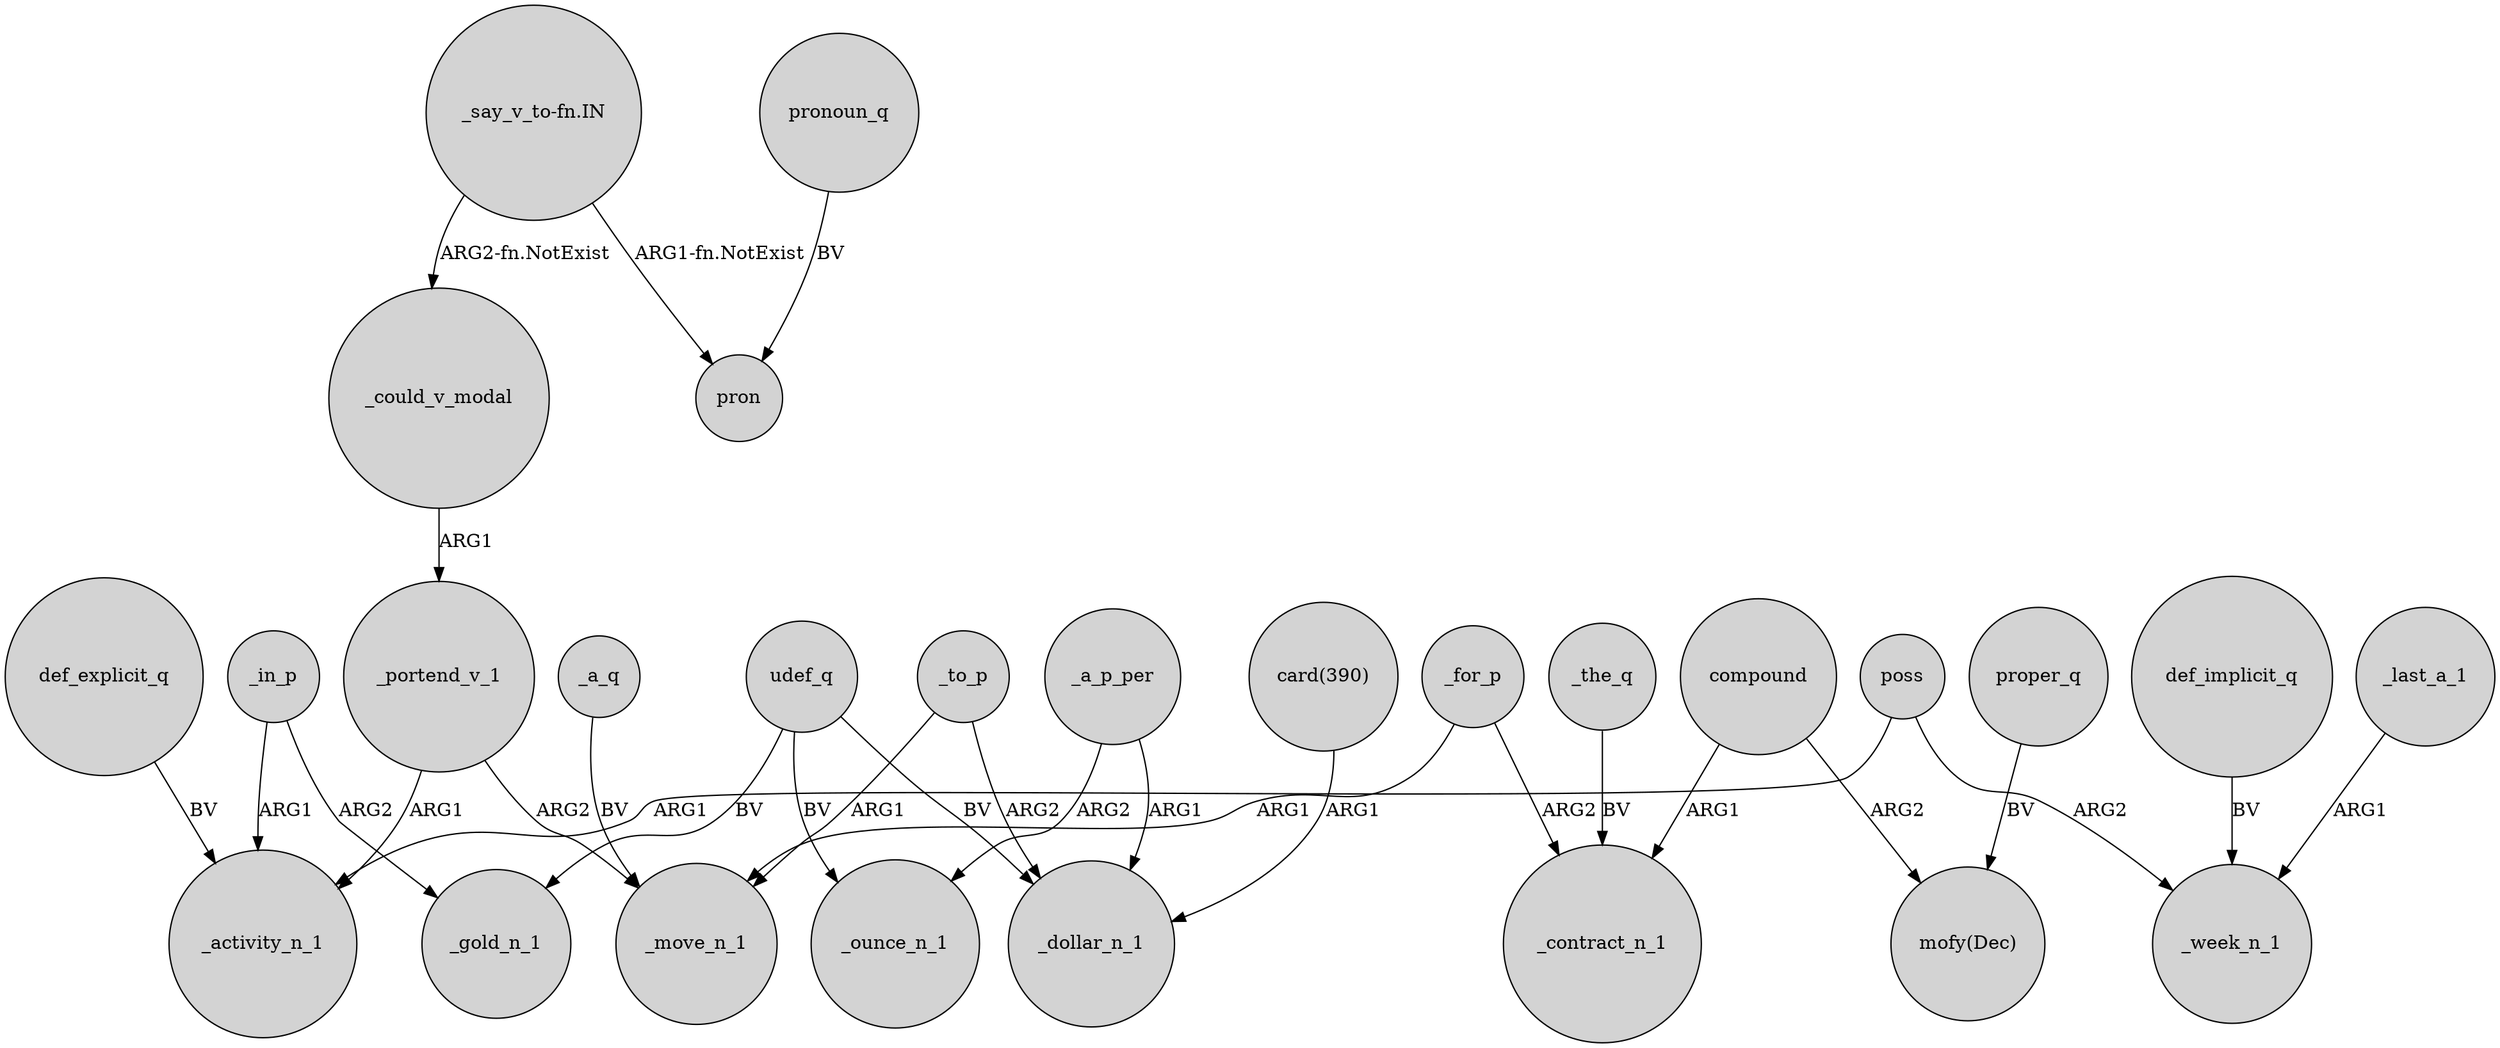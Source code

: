 digraph {
	node [shape=circle style=filled]
	_in_p -> _activity_n_1 [label=ARG1]
	_to_p -> _dollar_n_1 [label=ARG2]
	def_implicit_q -> _week_n_1 [label=BV]
	_for_p -> _move_n_1 [label=ARG1]
	_for_p -> _contract_n_1 [label=ARG2]
	proper_q -> "mofy(Dec)" [label=BV]
	def_explicit_q -> _activity_n_1 [label=BV]
	"_say_v_to-fn.IN" -> pron [label="ARG1-fn.NotExist"]
	udef_q -> _ounce_n_1 [label=BV]
	_portend_v_1 -> _move_n_1 [label=ARG2]
	compound -> _contract_n_1 [label=ARG1]
	poss -> _week_n_1 [label=ARG2]
	_a_p_per -> _dollar_n_1 [label=ARG1]
	_to_p -> _move_n_1 [label=ARG1]
	pronoun_q -> pron [label=BV]
	_portend_v_1 -> _activity_n_1 [label=ARG1]
	_the_q -> _contract_n_1 [label=BV]
	_a_p_per -> _ounce_n_1 [label=ARG2]
	poss -> _activity_n_1 [label=ARG1]
	"card(390)" -> _dollar_n_1 [label=ARG1]
	udef_q -> _gold_n_1 [label=BV]
	_a_q -> _move_n_1 [label=BV]
	_last_a_1 -> _week_n_1 [label=ARG1]
	_in_p -> _gold_n_1 [label=ARG2]
	_could_v_modal -> _portend_v_1 [label=ARG1]
	"_say_v_to-fn.IN" -> _could_v_modal [label="ARG2-fn.NotExist"]
	compound -> "mofy(Dec)" [label=ARG2]
	udef_q -> _dollar_n_1 [label=BV]
}
